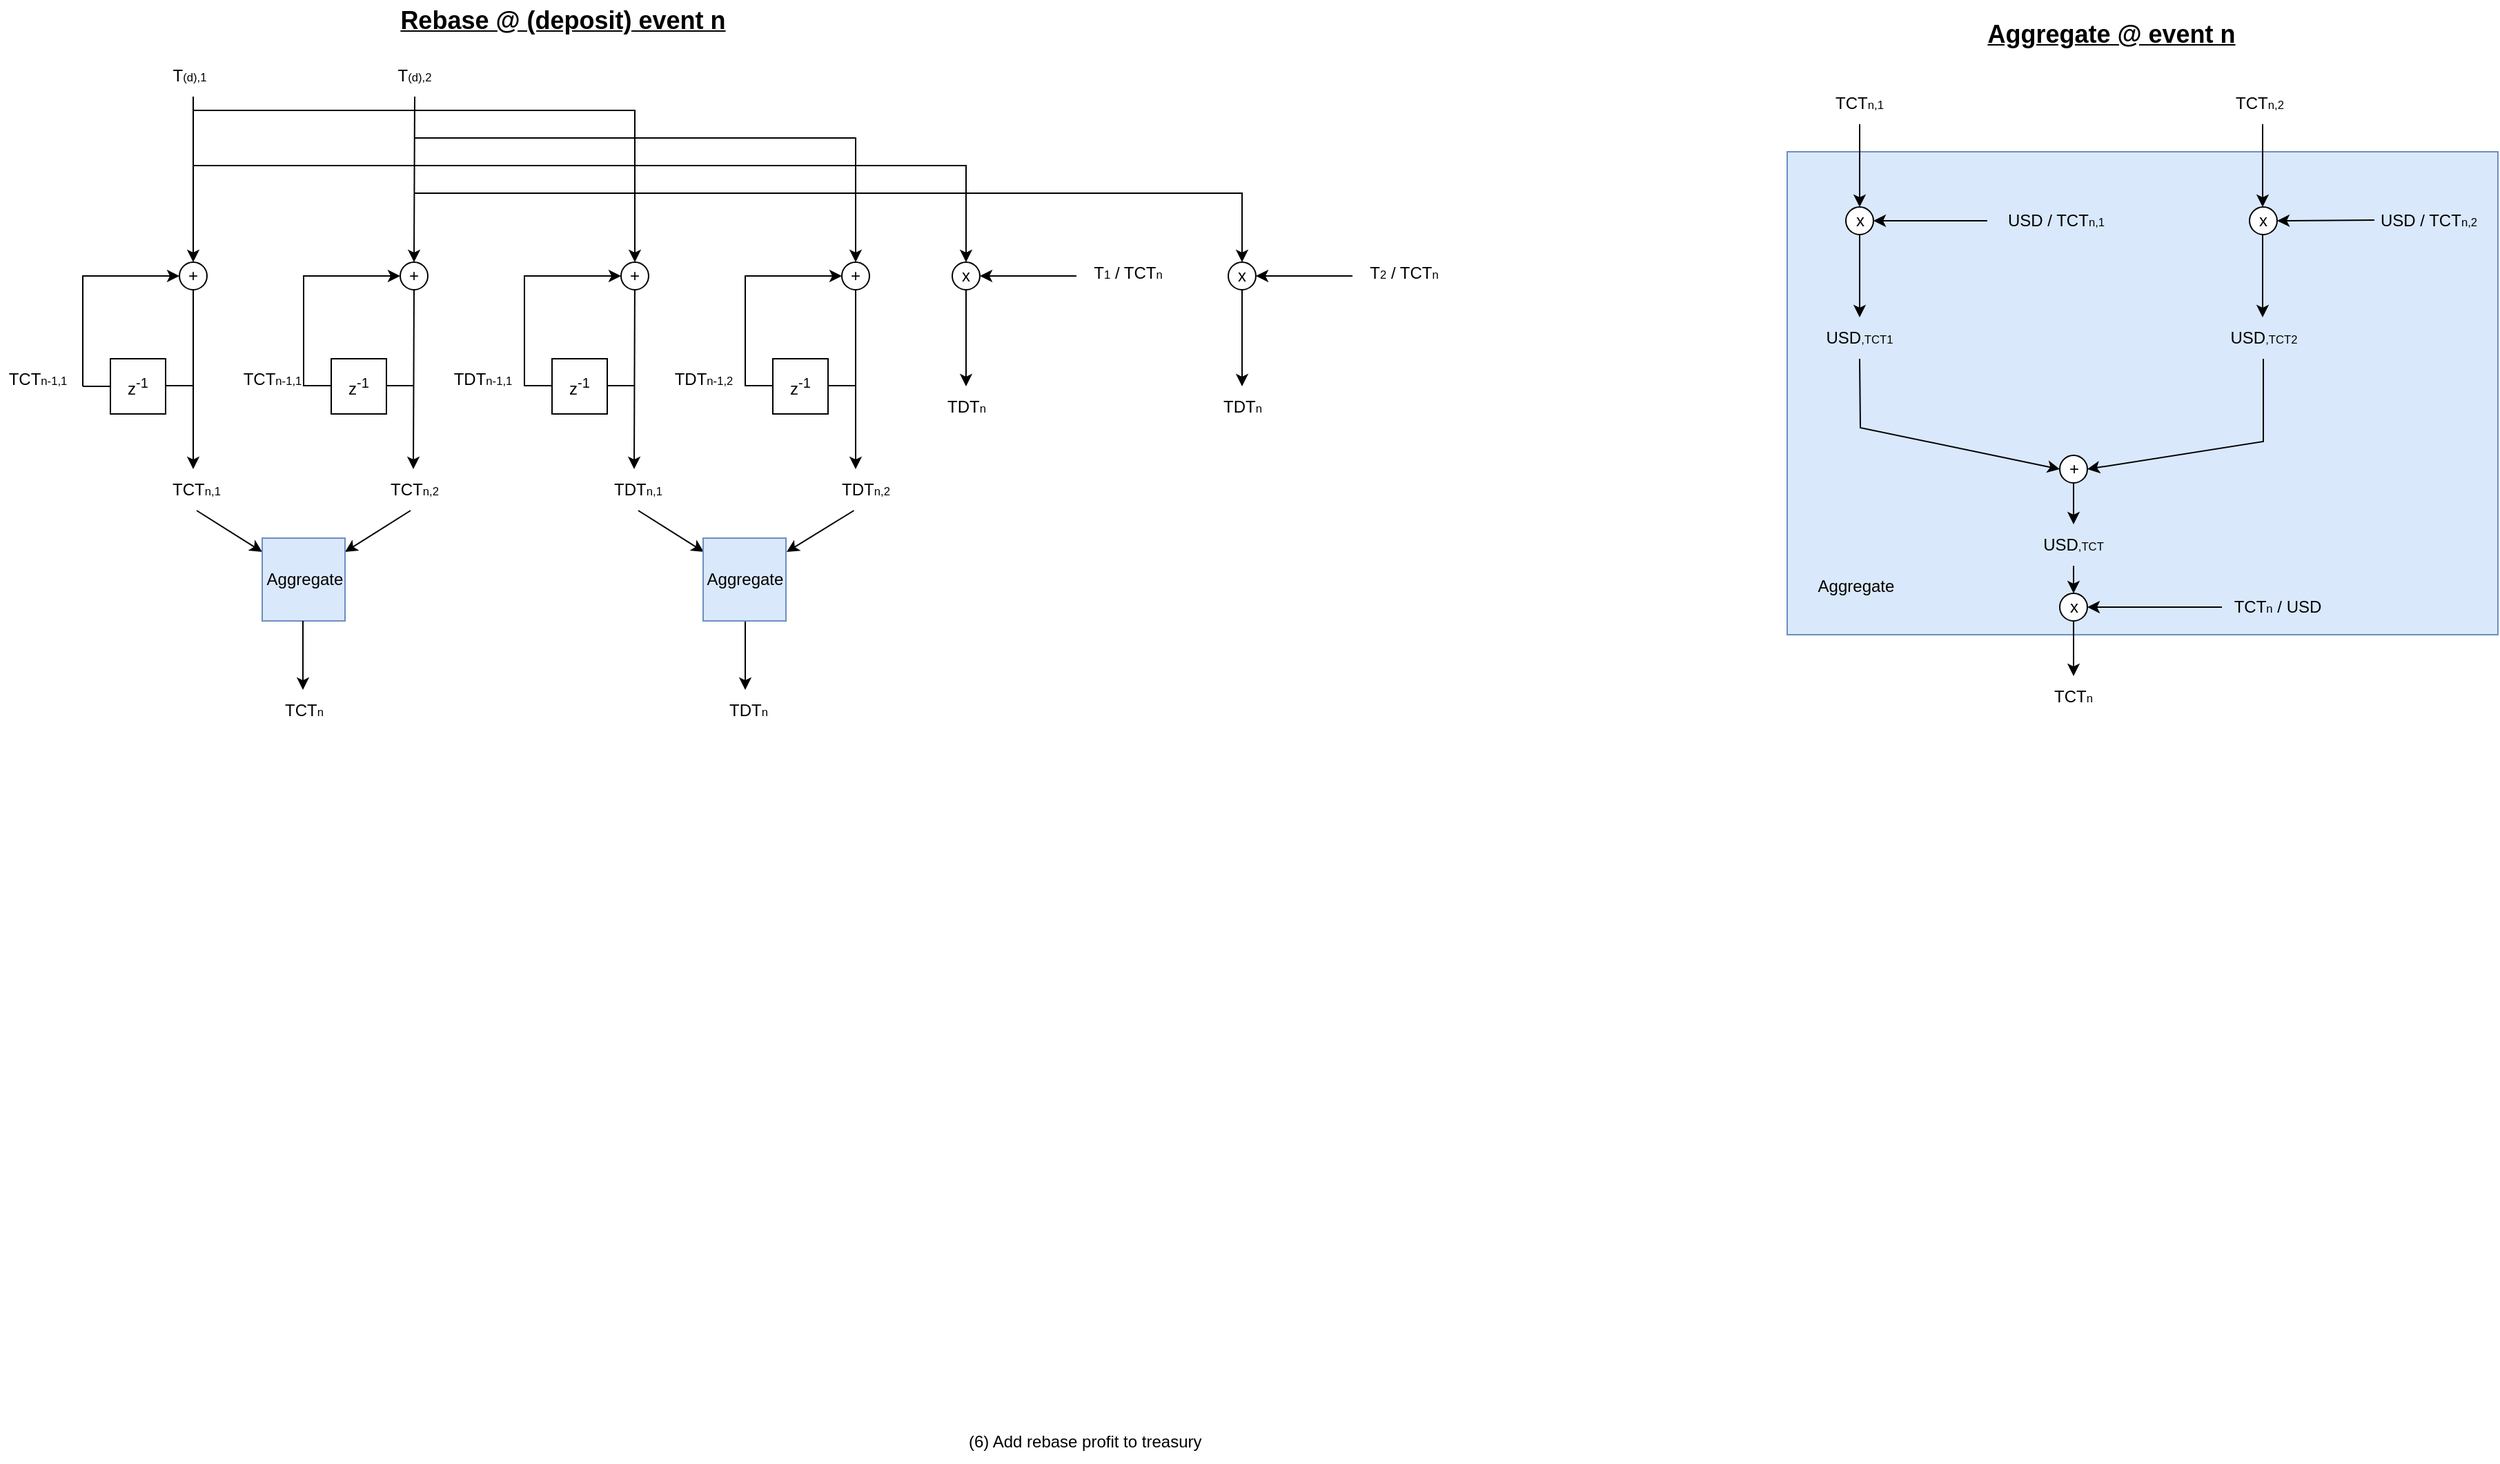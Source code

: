 <mxfile version="17.2.4" type="device"><diagram id="k_kSz5QfTbubcn3Cfkqx" name="Page-1"><mxGraphModel dx="1347" dy="1768" grid="1" gridSize="10" guides="1" tooltips="1" connect="1" arrows="1" fold="1" page="1" pageScale="1" pageWidth="850" pageHeight="1100" math="0" shadow="0"><root><mxCell id="0"/><mxCell id="1" parent="0"/><mxCell id="bpEigcWDNFUQzTFcv4m9-29" value="" style="rounded=0;whiteSpace=wrap;html=1;fillColor=#dae8fc;strokeColor=#6c8ebf;" parent="1" vertex="1"><mxGeometry x="1275" y="70" width="515" height="350" as="geometry"/></mxCell><mxCell id="8IU6oyUJP10RnMhE2JSK-1" value="&lt;b&gt;&lt;font style=&quot;font-size: 18px&quot;&gt;&lt;u&gt;Rebase @ (deposit) event n&lt;/u&gt;&lt;/font&gt;&lt;/b&gt;" style="text;html=1;strokeColor=none;fillColor=none;align=center;verticalAlign=middle;whiteSpace=wrap;rounded=0;" parent="1" vertex="1"><mxGeometry x="222.5" y="-40" width="330" height="30" as="geometry"/></mxCell><mxCell id="8IU6oyUJP10RnMhE2JSK-5" value="+" style="ellipse;whiteSpace=wrap;html=1;aspect=fixed;" parent="1" vertex="1"><mxGeometry x="110" y="150" width="20" height="20" as="geometry"/></mxCell><mxCell id="8IU6oyUJP10RnMhE2JSK-6" value="+" style="ellipse;whiteSpace=wrap;html=1;aspect=fixed;direction=south;" parent="1" vertex="1"><mxGeometry x="270" y="150" width="20" height="20" as="geometry"/></mxCell><mxCell id="8IU6oyUJP10RnMhE2JSK-8" value="+" style="ellipse;whiteSpace=wrap;html=1;aspect=fixed;" parent="1" vertex="1"><mxGeometry x="590" y="150" width="20" height="20" as="geometry"/></mxCell><mxCell id="8IU6oyUJP10RnMhE2JSK-12" value="z&lt;sup&gt;-1&lt;/sup&gt;" style="whiteSpace=wrap;html=1;aspect=fixed;" parent="1" vertex="1"><mxGeometry x="60" y="220" width="40" height="40" as="geometry"/></mxCell><mxCell id="8IU6oyUJP10RnMhE2JSK-14" value="z&lt;sup&gt;-1&lt;/sup&gt;" style="whiteSpace=wrap;html=1;aspect=fixed;" parent="1" vertex="1"><mxGeometry x="220" y="220" width="40" height="40" as="geometry"/></mxCell><mxCell id="8IU6oyUJP10RnMhE2JSK-16" value="z&lt;sup&gt;-1&lt;/sup&gt;" style="whiteSpace=wrap;html=1;aspect=fixed;" parent="1" vertex="1"><mxGeometry x="380" y="220" width="40" height="40" as="geometry"/></mxCell><mxCell id="8IU6oyUJP10RnMhE2JSK-18" value="z&lt;sup&gt;-1&lt;/sup&gt;" style="whiteSpace=wrap;html=1;aspect=fixed;" parent="1" vertex="1"><mxGeometry x="540" y="220" width="40" height="40" as="geometry"/></mxCell><mxCell id="8IU6oyUJP10RnMhE2JSK-19" value="" style="endArrow=classic;html=1;rounded=0;" parent="1" edge="1"><mxGeometry width="50" height="50" relative="1" as="geometry"><mxPoint x="120" y="170" as="sourcePoint"/><mxPoint x="120" y="300" as="targetPoint"/></mxGeometry></mxCell><mxCell id="8IU6oyUJP10RnMhE2JSK-20" value="" style="endArrow=classic;html=1;rounded=0;" parent="1" edge="1"><mxGeometry width="50" height="50" relative="1" as="geometry"><mxPoint x="280" y="170" as="sourcePoint"/><mxPoint x="279.5" y="300" as="targetPoint"/></mxGeometry></mxCell><mxCell id="8IU6oyUJP10RnMhE2JSK-21" value="" style="endArrow=classic;html=1;rounded=0;startArrow=none;" parent="1" source="8IU6oyUJP10RnMhE2JSK-7" edge="1"><mxGeometry width="50" height="50" relative="1" as="geometry"><mxPoint x="440" y="130" as="sourcePoint"/><mxPoint x="439.5" y="300" as="targetPoint"/></mxGeometry></mxCell><mxCell id="8IU6oyUJP10RnMhE2JSK-22" value="" style="endArrow=classic;html=1;rounded=0;exitX=0.5;exitY=1;exitDx=0;exitDy=0;" parent="1" source="8IU6oyUJP10RnMhE2JSK-8" edge="1"><mxGeometry width="50" height="50" relative="1" as="geometry"><mxPoint x="600" y="180" as="sourcePoint"/><mxPoint x="600" y="300" as="targetPoint"/></mxGeometry></mxCell><mxCell id="8IU6oyUJP10RnMhE2JSK-23" value="" style="endArrow=classic;html=1;rounded=0;entryX=0;entryY=0.5;entryDx=0;entryDy=0;" parent="1" target="8IU6oyUJP10RnMhE2JSK-5" edge="1"><mxGeometry width="50" height="50" relative="1" as="geometry"><mxPoint x="40" y="240" as="sourcePoint"/><mxPoint x="40" y="40" as="targetPoint"/><Array as="points"><mxPoint x="40" y="160"/></Array></mxGeometry></mxCell><mxCell id="8IU6oyUJP10RnMhE2JSK-25" value="" style="endArrow=classic;html=1;rounded=0;entryX=0.5;entryY=1;entryDx=0;entryDy=0;" parent="1" target="8IU6oyUJP10RnMhE2JSK-6" edge="1"><mxGeometry width="50" height="50" relative="1" as="geometry"><mxPoint x="200" y="240" as="sourcePoint"/><mxPoint x="270" y="120" as="targetPoint"/><Array as="points"><mxPoint x="200" y="160"/></Array></mxGeometry></mxCell><mxCell id="8IU6oyUJP10RnMhE2JSK-26" value="" style="endArrow=classic;html=1;rounded=0;entryX=0;entryY=0.5;entryDx=0;entryDy=0;" parent="1" target="8IU6oyUJP10RnMhE2JSK-7" edge="1"><mxGeometry width="50" height="50" relative="1" as="geometry"><mxPoint x="360" y="240" as="sourcePoint"/><mxPoint x="430" y="120" as="targetPoint"/><Array as="points"><mxPoint x="360" y="160"/></Array></mxGeometry></mxCell><mxCell id="8IU6oyUJP10RnMhE2JSK-27" value="" style="endArrow=classic;html=1;rounded=0;entryX=0;entryY=0.5;entryDx=0;entryDy=0;" parent="1" target="8IU6oyUJP10RnMhE2JSK-8" edge="1"><mxGeometry width="50" height="50" relative="1" as="geometry"><mxPoint x="520" y="240" as="sourcePoint"/><mxPoint x="590" y="120" as="targetPoint"/><Array as="points"><mxPoint x="520" y="160"/></Array></mxGeometry></mxCell><mxCell id="8IU6oyUJP10RnMhE2JSK-28" value="" style="endArrow=none;html=1;rounded=0;entryX=0;entryY=0.5;entryDx=0;entryDy=0;" parent="1" target="8IU6oyUJP10RnMhE2JSK-12" edge="1"><mxGeometry width="50" height="50" relative="1" as="geometry"><mxPoint x="40" y="240" as="sourcePoint"/><mxPoint x="100" y="310" as="targetPoint"/></mxGeometry></mxCell><mxCell id="8IU6oyUJP10RnMhE2JSK-29" value="" style="endArrow=none;html=1;rounded=0;entryX=0;entryY=0.5;entryDx=0;entryDy=0;" parent="1" edge="1"><mxGeometry width="50" height="50" relative="1" as="geometry"><mxPoint x="100" y="239.5" as="sourcePoint"/><mxPoint x="120" y="239.5" as="targetPoint"/></mxGeometry></mxCell><mxCell id="8IU6oyUJP10RnMhE2JSK-31" value="" style="endArrow=none;html=1;rounded=0;entryX=0;entryY=0.5;entryDx=0;entryDy=0;" parent="1" edge="1"><mxGeometry width="50" height="50" relative="1" as="geometry"><mxPoint x="200" y="239.5" as="sourcePoint"/><mxPoint x="220" y="239.5" as="targetPoint"/></mxGeometry></mxCell><mxCell id="8IU6oyUJP10RnMhE2JSK-32" value="" style="endArrow=none;html=1;rounded=0;entryX=0;entryY=0.5;entryDx=0;entryDy=0;" parent="1" edge="1"><mxGeometry width="50" height="50" relative="1" as="geometry"><mxPoint x="360" y="239.5" as="sourcePoint"/><mxPoint x="380" y="239.5" as="targetPoint"/></mxGeometry></mxCell><mxCell id="8IU6oyUJP10RnMhE2JSK-33" value="" style="endArrow=none;html=1;rounded=0;entryX=0;entryY=0.5;entryDx=0;entryDy=0;" parent="1" edge="1"><mxGeometry width="50" height="50" relative="1" as="geometry"><mxPoint x="420" y="239.5" as="sourcePoint"/><mxPoint x="440" y="239.5" as="targetPoint"/></mxGeometry></mxCell><mxCell id="8IU6oyUJP10RnMhE2JSK-35" value="" style="endArrow=none;html=1;rounded=0;entryX=0;entryY=0.5;entryDx=0;entryDy=0;" parent="1" edge="1"><mxGeometry width="50" height="50" relative="1" as="geometry"><mxPoint x="260" y="239.5" as="sourcePoint"/><mxPoint x="280" y="239.5" as="targetPoint"/></mxGeometry></mxCell><mxCell id="8IU6oyUJP10RnMhE2JSK-37" value="" style="endArrow=none;html=1;rounded=0;entryX=0;entryY=0.5;entryDx=0;entryDy=0;" parent="1" edge="1"><mxGeometry width="50" height="50" relative="1" as="geometry"><mxPoint x="520" y="239.5" as="sourcePoint"/><mxPoint x="540" y="239.5" as="targetPoint"/></mxGeometry></mxCell><mxCell id="8IU6oyUJP10RnMhE2JSK-38" value="" style="endArrow=none;html=1;rounded=0;entryX=0;entryY=0.5;entryDx=0;entryDy=0;" parent="1" edge="1"><mxGeometry width="50" height="50" relative="1" as="geometry"><mxPoint x="580" y="239.5" as="sourcePoint"/><mxPoint x="600" y="239.5" as="targetPoint"/></mxGeometry></mxCell><mxCell id="8IU6oyUJP10RnMhE2JSK-43" value="TDT&lt;span style=&quot;font-size: 8.333px&quot;&gt;n,1&lt;/span&gt;" style="text;html=1;strokeColor=none;fillColor=none;align=center;verticalAlign=middle;whiteSpace=wrap;rounded=0;" parent="1" vertex="1"><mxGeometry x="425" y="300" width="35" height="30" as="geometry"/></mxCell><mxCell id="8IU6oyUJP10RnMhE2JSK-45" value="TDT&lt;span style=&quot;font-size: 8.333px&quot;&gt;n,2&lt;/span&gt;" style="text;html=1;strokeColor=none;fillColor=none;align=center;verticalAlign=middle;whiteSpace=wrap;rounded=0;" parent="1" vertex="1"><mxGeometry x="590" y="300" width="35" height="30" as="geometry"/></mxCell><mxCell id="8IU6oyUJP10RnMhE2JSK-47" value="" style="endArrow=classic;html=1;rounded=0;exitX=0.25;exitY=1;exitDx=0;exitDy=0;" parent="1" source="8IU6oyUJP10RnMhE2JSK-45" edge="1"><mxGeometry width="50" height="50" relative="1" as="geometry"><mxPoint x="620" y="400" as="sourcePoint"/><mxPoint x="550" y="360" as="targetPoint"/></mxGeometry></mxCell><mxCell id="8IU6oyUJP10RnMhE2JSK-51" value="" style="endArrow=classic;html=1;rounded=0;exitX=0.5;exitY=1;exitDx=0;exitDy=0;" parent="1" source="8IU6oyUJP10RnMhE2JSK-43" edge="1"><mxGeometry width="50" height="50" relative="1" as="geometry"><mxPoint x="608.75" y="340" as="sourcePoint"/><mxPoint x="490" y="360" as="targetPoint"/></mxGeometry></mxCell><mxCell id="8IU6oyUJP10RnMhE2JSK-55" value="" style="endArrow=classic;html=1;rounded=0;entryX=0.5;entryY=0;entryDx=0;entryDy=0;" parent="1" edge="1"><mxGeometry width="50" height="50" relative="1" as="geometry"><mxPoint x="520" y="410" as="sourcePoint"/><mxPoint x="520" y="460" as="targetPoint"/></mxGeometry></mxCell><mxCell id="8IU6oyUJP10RnMhE2JSK-56" value="TDT&lt;span style=&quot;font-size: 8.333px&quot;&gt;n&lt;/span&gt;" style="text;html=1;strokeColor=none;fillColor=none;align=center;verticalAlign=middle;whiteSpace=wrap;rounded=0;" parent="1" vertex="1"><mxGeometry x="505" y="460" width="35" height="30" as="geometry"/></mxCell><mxCell id="8IU6oyUJP10RnMhE2JSK-57" value="T&lt;span style=&quot;font-size: 8.333px&quot;&gt;(d),2&lt;/span&gt;" style="text;html=1;strokeColor=none;fillColor=none;align=center;verticalAlign=middle;whiteSpace=wrap;rounded=0;" parent="1" vertex="1"><mxGeometry x="263" width="35" height="30" as="geometry"/></mxCell><mxCell id="8IU6oyUJP10RnMhE2JSK-58" value="T&lt;span style=&quot;font-size: 8.333px&quot;&gt;(d),1&lt;/span&gt;" style="text;html=1;strokeColor=none;fillColor=none;align=center;verticalAlign=middle;whiteSpace=wrap;rounded=0;" parent="1" vertex="1"><mxGeometry x="100" width="35" height="30" as="geometry"/></mxCell><mxCell id="8IU6oyUJP10RnMhE2JSK-59" value="" style="endArrow=classic;html=1;rounded=0;entryX=0.5;entryY=0;entryDx=0;entryDy=0;" parent="1" target="8IU6oyUJP10RnMhE2JSK-5" edge="1"><mxGeometry width="50" height="50" relative="1" as="geometry"><mxPoint x="120" y="30" as="sourcePoint"/><mxPoint x="390" y="60" as="targetPoint"/></mxGeometry></mxCell><mxCell id="8IU6oyUJP10RnMhE2JSK-60" value="" style="endArrow=classic;html=1;rounded=0;entryX=0;entryY=0.5;entryDx=0;entryDy=0;exitX=0.5;exitY=1;exitDx=0;exitDy=0;" parent="1" source="8IU6oyUJP10RnMhE2JSK-57" target="8IU6oyUJP10RnMhE2JSK-6" edge="1"><mxGeometry width="50" height="50" relative="1" as="geometry"><mxPoint x="130" y="80" as="sourcePoint"/><mxPoint x="130" y="120" as="targetPoint"/></mxGeometry></mxCell><mxCell id="8IU6oyUJP10RnMhE2JSK-80" value="TCT&lt;span style=&quot;font-size: 8.333px&quot;&gt;n,2&lt;/span&gt;" style="text;html=1;strokeColor=none;fillColor=none;align=center;verticalAlign=middle;whiteSpace=wrap;rounded=0;" parent="1" vertex="1"><mxGeometry x="253" y="300" width="55" height="30" as="geometry"/></mxCell><mxCell id="8IU6oyUJP10RnMhE2JSK-81" value="TCT&lt;span style=&quot;font-size: 8.333px&quot;&gt;n,1&lt;/span&gt;" style="text;html=1;strokeColor=none;fillColor=none;align=center;verticalAlign=middle;whiteSpace=wrap;rounded=0;" parent="1" vertex="1"><mxGeometry x="95" y="300" width="55" height="30" as="geometry"/></mxCell><mxCell id="8IU6oyUJP10RnMhE2JSK-86" value="" style="endArrow=classic;html=1;rounded=0;" parent="1" edge="1"><mxGeometry width="50" height="50" relative="1" as="geometry"><mxPoint x="277.5" y="330" as="sourcePoint"/><mxPoint x="230" y="360" as="targetPoint"/><Array as="points"/></mxGeometry></mxCell><mxCell id="8IU6oyUJP10RnMhE2JSK-87" value="" style="endArrow=classic;html=1;rounded=0;exitX=0.5;exitY=1;exitDx=0;exitDy=0;" parent="1" source="8IU6oyUJP10RnMhE2JSK-81" edge="1"><mxGeometry width="50" height="50" relative="1" as="geometry"><mxPoint x="110" y="330" as="sourcePoint"/><mxPoint x="170" y="360" as="targetPoint"/><Array as="points"/></mxGeometry></mxCell><mxCell id="8IU6oyUJP10RnMhE2JSK-115" value="(6) Add rebase profit to treasury" style="text;html=1;strokeColor=none;fillColor=none;align=left;verticalAlign=middle;whiteSpace=wrap;rounded=0;" parent="1" vertex="1"><mxGeometry x="680" y="990" width="200" height="30" as="geometry"/></mxCell><mxCell id="8IU6oyUJP10RnMhE2JSK-116" value="TDT&lt;span style=&quot;font-size: 8.333px&quot;&gt;n-1,2&lt;/span&gt;" style="text;html=1;strokeColor=none;fillColor=none;align=center;verticalAlign=middle;whiteSpace=wrap;rounded=0;" parent="1" vertex="1"><mxGeometry x="460" y="220" width="60" height="30" as="geometry"/></mxCell><mxCell id="8IU6oyUJP10RnMhE2JSK-117" value="TDT&lt;span style=&quot;font-size: 8.333px&quot;&gt;n-1,1&lt;/span&gt;" style="text;html=1;strokeColor=none;fillColor=none;align=center;verticalAlign=middle;whiteSpace=wrap;rounded=0;" parent="1" vertex="1"><mxGeometry x="300.5" y="220" width="57.5" height="30" as="geometry"/></mxCell><mxCell id="bpEigcWDNFUQzTFcv4m9-1" value="TCT&lt;span style=&quot;font-size: 8.333px&quot;&gt;n,1&lt;/span&gt;" style="text;html=1;strokeColor=none;fillColor=none;align=center;verticalAlign=middle;whiteSpace=wrap;rounded=0;" parent="1" vertex="1"><mxGeometry x="1300" y="20" width="55" height="30" as="geometry"/></mxCell><mxCell id="bpEigcWDNFUQzTFcv4m9-2" value="TCT&lt;span style=&quot;font-size: 8.333px&quot;&gt;n,2&lt;/span&gt;" style="text;html=1;strokeColor=none;fillColor=none;align=center;verticalAlign=middle;whiteSpace=wrap;rounded=0;" parent="1" vertex="1"><mxGeometry x="1590" y="20" width="55" height="30" as="geometry"/></mxCell><mxCell id="bpEigcWDNFUQzTFcv4m9-3" value="" style="endArrow=classic;html=1;rounded=0;exitX=0.5;exitY=1;exitDx=0;exitDy=0;entryX=0.5;entryY=0;entryDx=0;entryDy=0;" parent="1" source="bpEigcWDNFUQzTFcv4m9-1" target="bpEigcWDNFUQzTFcv4m9-5" edge="1"><mxGeometry width="50" height="50" relative="1" as="geometry"><mxPoint x="957" y="210" as="sourcePoint"/><mxPoint x="958" y="120" as="targetPoint"/></mxGeometry></mxCell><mxCell id="bpEigcWDNFUQzTFcv4m9-5" value="x" style="ellipse;whiteSpace=wrap;html=1;aspect=fixed;" parent="1" vertex="1"><mxGeometry x="1317.5" y="110" width="20" height="20" as="geometry"/></mxCell><mxCell id="bpEigcWDNFUQzTFcv4m9-9" value="" style="endArrow=classic;html=1;rounded=0;entryX=1;entryY=0.5;entryDx=0;entryDy=0;" parent="1" target="bpEigcWDNFUQzTFcv4m9-5" edge="1"><mxGeometry width="50" height="50" relative="1" as="geometry"><mxPoint x="1420" y="120" as="sourcePoint"/><mxPoint x="1100" y="250" as="targetPoint"/></mxGeometry></mxCell><mxCell id="bpEigcWDNFUQzTFcv4m9-11" value="USD / TCT&lt;span style=&quot;font-size: 8.333px&quot;&gt;n,1&lt;/span&gt;" style="text;html=1;strokeColor=none;fillColor=none;align=center;verticalAlign=middle;whiteSpace=wrap;rounded=0;" parent="1" vertex="1"><mxGeometry x="1430" y="105" width="80" height="30" as="geometry"/></mxCell><mxCell id="bpEigcWDNFUQzTFcv4m9-12" value="USD / TCT&lt;span style=&quot;font-size: 8.333px&quot;&gt;n,2&lt;/span&gt;" style="text;html=1;strokeColor=none;fillColor=none;align=center;verticalAlign=middle;whiteSpace=wrap;rounded=0;" parent="1" vertex="1"><mxGeometry x="1700" y="105" width="80" height="30" as="geometry"/></mxCell><mxCell id="bpEigcWDNFUQzTFcv4m9-13" value="USD&lt;span style=&quot;font-size: 8.333px&quot;&gt;,TCT1&lt;/span&gt;" style="text;html=1;strokeColor=none;fillColor=none;align=center;verticalAlign=middle;whiteSpace=wrap;rounded=0;" parent="1" vertex="1"><mxGeometry x="1300" y="190" width="55" height="30" as="geometry"/></mxCell><mxCell id="bpEigcWDNFUQzTFcv4m9-14" value="" style="endArrow=classic;html=1;rounded=0;exitX=0.5;exitY=1;exitDx=0;exitDy=0;entryX=0.5;entryY=0;entryDx=0;entryDy=0;" parent="1" source="bpEigcWDNFUQzTFcv4m9-5" target="bpEigcWDNFUQzTFcv4m9-13" edge="1"><mxGeometry width="50" height="50" relative="1" as="geometry"><mxPoint x="957" y="280" as="sourcePoint"/><mxPoint x="958" y="200" as="targetPoint"/></mxGeometry></mxCell><mxCell id="bpEigcWDNFUQzTFcv4m9-15" value="USD&lt;span style=&quot;font-size: 8.333px&quot;&gt;,TCT2&lt;/span&gt;" style="text;html=1;strokeColor=none;fillColor=none;align=center;verticalAlign=middle;whiteSpace=wrap;rounded=0;" parent="1" vertex="1"><mxGeometry x="1592.5" y="190" width="55" height="30" as="geometry"/></mxCell><mxCell id="bpEigcWDNFUQzTFcv4m9-17" value="" style="endArrow=classic;html=1;rounded=0;exitX=0.5;exitY=1;exitDx=0;exitDy=0;entryX=0;entryY=0.5;entryDx=0;entryDy=0;" parent="1" source="bpEigcWDNFUQzTFcv4m9-13" target="bpEigcWDNFUQzTFcv4m9-19" edge="1"><mxGeometry width="50" height="50" relative="1" as="geometry"><mxPoint x="960" y="360" as="sourcePoint"/><mxPoint x="1470" y="330" as="targetPoint"/><Array as="points"><mxPoint x="1328" y="270"/></Array></mxGeometry></mxCell><mxCell id="bpEigcWDNFUQzTFcv4m9-18" value="" style="endArrow=classic;html=1;rounded=0;exitX=0.5;exitY=1;exitDx=0;exitDy=0;entryX=1;entryY=0.5;entryDx=0;entryDy=0;" parent="1" source="bpEigcWDNFUQzTFcv4m9-15" target="bpEigcWDNFUQzTFcv4m9-19" edge="1"><mxGeometry width="50" height="50" relative="1" as="geometry"><mxPoint x="1230" y="360" as="sourcePoint"/><mxPoint x="1110" y="480" as="targetPoint"/><Array as="points"><mxPoint x="1620" y="280"/></Array></mxGeometry></mxCell><mxCell id="bpEigcWDNFUQzTFcv4m9-19" value="+" style="ellipse;whiteSpace=wrap;html=1;aspect=fixed;" parent="1" vertex="1"><mxGeometry x="1472.5" y="290" width="20" height="20" as="geometry"/></mxCell><mxCell id="bpEigcWDNFUQzTFcv4m9-22" value="x" style="ellipse;whiteSpace=wrap;html=1;aspect=fixed;" parent="1" vertex="1"><mxGeometry x="1472.5" y="390" width="20" height="20" as="geometry"/></mxCell><mxCell id="bpEigcWDNFUQzTFcv4m9-23" value="" style="endArrow=classic;html=1;rounded=0;entryX=1;entryY=0.5;entryDx=0;entryDy=0;" parent="1" target="bpEigcWDNFUQzTFcv4m9-22" edge="1"><mxGeometry width="50" height="50" relative="1" as="geometry"><mxPoint x="1590" y="400" as="sourcePoint"/><mxPoint x="1110" y="550" as="targetPoint"/></mxGeometry></mxCell><mxCell id="bpEigcWDNFUQzTFcv4m9-24" value="TCT&lt;span style=&quot;font-size: 8.333px&quot;&gt;n&lt;/span&gt;&amp;nbsp;/ USD&lt;span style=&quot;color: rgba(0 , 0 , 0 , 0) ; font-family: monospace ; font-size: 0px&quot;&gt;%3CmxGraphModel%3E%3Croot%3E%3CmxCell%20id%3D%220%22%2F%3E%3CmxCell%20id%3D%221%22%20parent%3D%220%22%2F%3E%3CmxCell%20id%3D%222%22%20value%3D%22%26lt%3Bspan%26gt%3BT%26lt%3B%2Fspan%26gt%3B%26lt%3Bspan%20style%3D%26quot%3Bfont-size%3A%208.333px%26quot%3B%26gt%3B1%2CTCT%26lt%3B%2Fspan%26gt%3B%22%20style%3D%22text%3Bhtml%3D1%3BstrokeColor%3Dnone%3BfillColor%3Dnone%3Balign%3Dcenter%3BverticalAlign%3Dmiddle%3BwhiteSpace%3Dwrap%3Brounded%3D0%3B%22%20vertex%3D%221%22%20parent%3D%221%22%3E%3CmxGeometry%20x%3D%22930%22%20y%3D%22200%22%20width%3D%2255%22%20height%3D%2230%22%20as%3D%22geometry%22%2F%3E%3C%2FmxCell%3E%3C%2Froot%3E%3C%2FmxGraphModel%3E&lt;/span&gt;" style="text;html=1;strokeColor=none;fillColor=none;align=center;verticalAlign=middle;whiteSpace=wrap;rounded=0;" parent="1" vertex="1"><mxGeometry x="1592.5" y="387.5" width="75" height="25" as="geometry"/></mxCell><mxCell id="bpEigcWDNFUQzTFcv4m9-25" value="" style="endArrow=classic;html=1;rounded=0;exitX=0.5;exitY=1;exitDx=0;exitDy=0;entryX=0.5;entryY=0;entryDx=0;entryDy=0;" parent="1" source="bpEigcWDNFUQzTFcv4m9-22" target="bpEigcWDNFUQzTFcv4m9-26" edge="1"><mxGeometry width="50" height="50" relative="1" as="geometry"><mxPoint x="1099.5" y="560" as="sourcePoint"/><mxPoint x="1510" y="440" as="targetPoint"/></mxGeometry></mxCell><mxCell id="bpEigcWDNFUQzTFcv4m9-26" value="TCT&lt;span style=&quot;font-size: 8.333px&quot;&gt;n&lt;/span&gt;" style="text;html=1;strokeColor=none;fillColor=none;align=center;verticalAlign=middle;whiteSpace=wrap;rounded=0;" parent="1" vertex="1"><mxGeometry x="1455" y="450" width="55" height="30" as="geometry"/></mxCell><mxCell id="bpEigcWDNFUQzTFcv4m9-30" value="Aggregate" style="text;html=1;strokeColor=none;fillColor=none;align=center;verticalAlign=middle;whiteSpace=wrap;rounded=0;" parent="1" vertex="1"><mxGeometry x="1295" y="370" width="60" height="30" as="geometry"/></mxCell><mxCell id="bpEigcWDNFUQzTFcv4m9-41" value="" style="group" parent="1" vertex="1" connectable="0"><mxGeometry x="489.5" y="350" width="60.5" height="60" as="geometry"/></mxCell><mxCell id="bpEigcWDNFUQzTFcv4m9-42" value="" style="whiteSpace=wrap;html=1;aspect=fixed;fillColor=#dae8fc;strokeColor=#6c8ebf;" parent="bpEigcWDNFUQzTFcv4m9-41" vertex="1"><mxGeometry width="60" height="60" as="geometry"/></mxCell><mxCell id="bpEigcWDNFUQzTFcv4m9-43" value="Aggregate" style="text;html=1;strokeColor=none;fillColor=none;align=center;verticalAlign=middle;whiteSpace=wrap;rounded=0;" parent="bpEigcWDNFUQzTFcv4m9-41" vertex="1"><mxGeometry x="0.5" y="15" width="60" height="30" as="geometry"/></mxCell><mxCell id="8IU6oyUJP10RnMhE2JSK-7" value="+" style="ellipse;whiteSpace=wrap;html=1;aspect=fixed;" parent="1" vertex="1"><mxGeometry x="430" y="150" width="20" height="20" as="geometry"/></mxCell><mxCell id="bpEigcWDNFUQzTFcv4m9-49" value="" style="endArrow=classic;html=1;rounded=0;entryX=0.5;entryY=0;entryDx=0;entryDy=0;" parent="1" target="8IU6oyUJP10RnMhE2JSK-7" edge="1"><mxGeometry width="50" height="50" relative="1" as="geometry"><mxPoint x="120" y="40" as="sourcePoint"/><mxPoint x="530" y="80" as="targetPoint"/><Array as="points"><mxPoint x="440" y="40"/></Array></mxGeometry></mxCell><mxCell id="bpEigcWDNFUQzTFcv4m9-50" value="" style="endArrow=classic;html=1;rounded=0;entryX=0.5;entryY=0;entryDx=0;entryDy=0;" parent="1" target="8IU6oyUJP10RnMhE2JSK-8" edge="1"><mxGeometry width="50" height="50" relative="1" as="geometry"><mxPoint x="280" y="60" as="sourcePoint"/><mxPoint x="660" y="90" as="targetPoint"/><Array as="points"><mxPoint x="600" y="60"/></Array></mxGeometry></mxCell><mxCell id="bpEigcWDNFUQzTFcv4m9-27" value="" style="whiteSpace=wrap;html=1;aspect=fixed;fillColor=#dae8fc;strokeColor=#6c8ebf;" parent="1" vertex="1"><mxGeometry x="170" y="350" width="60" height="60" as="geometry"/></mxCell><mxCell id="bpEigcWDNFUQzTFcv4m9-32" value="" style="group" parent="1" vertex="1" connectable="0"><mxGeometry x="170" y="350" width="60.5" height="60" as="geometry"/></mxCell><mxCell id="bpEigcWDNFUQzTFcv4m9-31" value="Aggregate" style="text;html=1;strokeColor=none;fillColor=none;align=center;verticalAlign=middle;whiteSpace=wrap;rounded=0;" parent="bpEigcWDNFUQzTFcv4m9-32" vertex="1"><mxGeometry x="0.5" y="15" width="60" height="30" as="geometry"/></mxCell><mxCell id="bpEigcWDNFUQzTFcv4m9-68" value="" style="endArrow=classic;html=1;rounded=0;startArrow=none;exitX=0.5;exitY=1;exitDx=0;exitDy=0;" parent="1" source="Pg1NQFQYbPiyuWQu3_U9-23" edge="1"><mxGeometry width="50" height="50" relative="1" as="geometry"><mxPoint x="680.5" y="175" as="sourcePoint"/><mxPoint x="680" y="240" as="targetPoint"/></mxGeometry></mxCell><mxCell id="bpEigcWDNFUQzTFcv4m9-73" value="TCT&lt;span style=&quot;font-size: 8.333px&quot;&gt;n-1,1&lt;/span&gt;" style="text;html=1;strokeColor=none;fillColor=none;align=center;verticalAlign=middle;whiteSpace=wrap;rounded=0;" parent="1" vertex="1"><mxGeometry x="-20" y="220" width="55" height="30" as="geometry"/></mxCell><mxCell id="bpEigcWDNFUQzTFcv4m9-75" value="TCT&lt;span style=&quot;font-size: 8.333px&quot;&gt;n-1,1&lt;/span&gt;" style="text;html=1;strokeColor=none;fillColor=none;align=center;verticalAlign=middle;whiteSpace=wrap;rounded=0;" parent="1" vertex="1"><mxGeometry x="150" y="220" width="55" height="30" as="geometry"/></mxCell><mxCell id="bpEigcWDNFUQzTFcv4m9-7" value="x" style="ellipse;whiteSpace=wrap;html=1;aspect=fixed;" parent="1" vertex="1"><mxGeometry x="1610" y="110" width="20" height="20" as="geometry"/></mxCell><mxCell id="bpEigcWDNFUQzTFcv4m9-84" value="&lt;b&gt;&lt;font style=&quot;font-size: 18px&quot;&gt;&lt;u&gt;Aggregate @ event n&lt;/u&gt;&lt;/font&gt;&lt;/b&gt;" style="text;html=1;strokeColor=none;fillColor=none;align=center;verticalAlign=middle;whiteSpace=wrap;rounded=0;" parent="1" vertex="1"><mxGeometry x="1345" y="-30" width="330" height="30" as="geometry"/></mxCell><mxCell id="Pg1NQFQYbPiyuWQu3_U9-5" value="" style="endArrow=classic;html=1;rounded=0;entryX=0.5;entryY=0;entryDx=0;entryDy=0;" parent="1" edge="1"><mxGeometry width="50" height="50" relative="1" as="geometry"><mxPoint x="199.5" y="410" as="sourcePoint"/><mxPoint x="199.5" y="460" as="targetPoint"/></mxGeometry></mxCell><mxCell id="Pg1NQFQYbPiyuWQu3_U9-6" value="TCT&lt;span style=&quot;font-size: 8.333px&quot;&gt;n&lt;/span&gt;" style="text;html=1;strokeColor=none;fillColor=none;align=center;verticalAlign=middle;whiteSpace=wrap;rounded=0;" parent="1" vertex="1"><mxGeometry x="172.5" y="460" width="55" height="30" as="geometry"/></mxCell><mxCell id="Pg1NQFQYbPiyuWQu3_U9-11" value="" style="endArrow=classic;html=1;rounded=0;entryX=0.5;entryY=0;entryDx=0;entryDy=0;" parent="1" target="Pg1NQFQYbPiyuWQu3_U9-23" edge="1"><mxGeometry width="50" height="50" relative="1" as="geometry"><mxPoint x="120" y="80" as="sourcePoint"/><mxPoint x="780" y="140" as="targetPoint"/><Array as="points"><mxPoint x="680" y="80"/></Array></mxGeometry></mxCell><mxCell id="Pg1NQFQYbPiyuWQu3_U9-12" value="" style="endArrow=classic;html=1;rounded=0;" parent="1" edge="1"><mxGeometry width="50" height="50" relative="1" as="geometry"><mxPoint x="280" y="100" as="sourcePoint"/><mxPoint x="880" y="150" as="targetPoint"/><Array as="points"><mxPoint x="880" y="100"/></Array></mxGeometry></mxCell><mxCell id="Pg1NQFQYbPiyuWQu3_U9-15" value="" style="endArrow=classic;html=1;rounded=0;" parent="1" edge="1"><mxGeometry width="50" height="50" relative="1" as="geometry"><mxPoint x="1700.5" y="119.5" as="sourcePoint"/><mxPoint x="1630" y="120" as="targetPoint"/></mxGeometry></mxCell><mxCell id="Pg1NQFQYbPiyuWQu3_U9-17" value="" style="endArrow=classic;html=1;rounded=0;exitX=0.5;exitY=1;exitDx=0;exitDy=0;entryX=0.5;entryY=0;entryDx=0;entryDy=0;" parent="1" edge="1"><mxGeometry width="50" height="50" relative="1" as="geometry"><mxPoint x="1619.5" y="50" as="sourcePoint"/><mxPoint x="1619.5" y="110" as="targetPoint"/></mxGeometry></mxCell><mxCell id="Pg1NQFQYbPiyuWQu3_U9-18" value="" style="endArrow=classic;html=1;rounded=0;exitX=0.5;exitY=1;exitDx=0;exitDy=0;entryX=0.5;entryY=0;entryDx=0;entryDy=0;" parent="1" edge="1"><mxGeometry width="50" height="50" relative="1" as="geometry"><mxPoint x="1619.5" y="130" as="sourcePoint"/><mxPoint x="1619.5" y="190" as="targetPoint"/></mxGeometry></mxCell><mxCell id="Pg1NQFQYbPiyuWQu3_U9-23" value="x" style="ellipse;whiteSpace=wrap;html=1;aspect=fixed;" parent="1" vertex="1"><mxGeometry x="670" y="150" width="20" height="20" as="geometry"/></mxCell><mxCell id="Pg1NQFQYbPiyuWQu3_U9-25" value="x" style="ellipse;whiteSpace=wrap;html=1;aspect=fixed;" parent="1" vertex="1"><mxGeometry x="870" y="150" width="20" height="20" as="geometry"/></mxCell><mxCell id="Pg1NQFQYbPiyuWQu3_U9-30" value="" style="endArrow=classic;html=1;rounded=0;entryX=1;entryY=0.5;entryDx=0;entryDy=0;" parent="1" target="Pg1NQFQYbPiyuWQu3_U9-23" edge="1"><mxGeometry width="50" height="50" relative="1" as="geometry"><mxPoint x="760" y="160" as="sourcePoint"/><mxPoint x="759.5" y="300" as="targetPoint"/></mxGeometry></mxCell><mxCell id="Pg1NQFQYbPiyuWQu3_U9-31" value="" style="endArrow=classic;html=1;rounded=0;entryX=1;entryY=0.5;entryDx=0;entryDy=0;" parent="1" target="Pg1NQFQYbPiyuWQu3_U9-25" edge="1"><mxGeometry width="50" height="50" relative="1" as="geometry"><mxPoint x="960" y="160" as="sourcePoint"/><mxPoint x="890" y="200" as="targetPoint"/></mxGeometry></mxCell><mxCell id="Pg1NQFQYbPiyuWQu3_U9-33" value="" style="endArrow=classic;html=1;rounded=0;startArrow=none;exitX=0.5;exitY=1;exitDx=0;exitDy=0;" parent="1" source="Pg1NQFQYbPiyuWQu3_U9-25" edge="1"><mxGeometry width="50" height="50" relative="1" as="geometry"><mxPoint x="860" y="180" as="sourcePoint"/><mxPoint x="880" y="240" as="targetPoint"/></mxGeometry></mxCell><mxCell id="Pg1NQFQYbPiyuWQu3_U9-34" value="T&lt;span style=&quot;font-size: 8.333px&quot;&gt;1&lt;/span&gt;&amp;nbsp;/ TCT&lt;span style=&quot;font-size: 8.333px&quot;&gt;n&lt;/span&gt;&lt;span style=&quot;color: rgba(0 , 0 , 0 , 0) ; font-family: monospace ; font-size: 0px&quot;&gt;%3CmxGraphModel%3E%3Croot%3E%3CmxCell%20id%3D%220%22%2F%3E%3CmxCell%20id%3D%221%22%20parent%3D%220%22%2F%3E%3CmxCell%20id%3D%222%22%20value%3D%22%26lt%3Bspan%26gt%3BT%26lt%3B%2Fspan%26gt%3B%26lt%3Bspan%20style%3D%26quot%3Bfont-size%3A%208.333px%26quot%3B%26gt%3B1%2CTCT%26lt%3B%2Fspan%26gt%3B%22%20style%3D%22text%3Bhtml%3D1%3BstrokeColor%3Dnone%3BfillColor%3Dnone%3Balign%3Dcenter%3BverticalAlign%3Dmiddle%3BwhiteSpace%3Dwrap%3Brounded%3D0%3B%22%20vertex%3D%221%22%20parent%3D%221%22%3E%3CmxGeometry%20x%3D%22930%22%20y%3D%22200%22%20width%3D%2255%22%20height%3D%2230%22%20as%3D%22geometry%22%2F%3E%3C%2FmxCell%3E%3C%2Froot%3E%3C%2FmxGraphModel%3E&lt;/span&gt;" style="text;html=1;strokeColor=none;fillColor=none;align=center;verticalAlign=middle;whiteSpace=wrap;rounded=0;" parent="1" vertex="1"><mxGeometry x="750" y="145" width="95" height="25" as="geometry"/></mxCell><mxCell id="Pg1NQFQYbPiyuWQu3_U9-37" value="TDT&lt;span style=&quot;font-size: 8.333px&quot;&gt;n&lt;/span&gt;" style="text;html=1;strokeColor=none;fillColor=none;align=center;verticalAlign=middle;whiteSpace=wrap;rounded=0;" parent="1" vertex="1"><mxGeometry x="662.5" y="240" width="35" height="30" as="geometry"/></mxCell><mxCell id="Pg1NQFQYbPiyuWQu3_U9-38" value="TDT&lt;span style=&quot;font-size: 8.333px&quot;&gt;n&lt;/span&gt;" style="text;html=1;strokeColor=none;fillColor=none;align=center;verticalAlign=middle;whiteSpace=wrap;rounded=0;" parent="1" vertex="1"><mxGeometry x="862.5" y="240" width="35" height="30" as="geometry"/></mxCell><mxCell id="Pg1NQFQYbPiyuWQu3_U9-39" value="T&lt;span style=&quot;font-size: 8.333px&quot;&gt;2&lt;/span&gt;&amp;nbsp;/ TCT&lt;span style=&quot;font-size: 8.333px&quot;&gt;n&lt;/span&gt;&lt;span style=&quot;color: rgba(0 , 0 , 0 , 0) ; font-family: monospace ; font-size: 0px&quot;&gt;%3CmxGraphModel%3E%3Croot%3E%3CmxCell%20id%3D%220%22%2F%3E%3CmxCell%20id%3D%221%22%20parent%3D%220%22%2F%3E%3CmxCell%20id%3D%222%22%20value%3D%22%26lt%3Bspan%26gt%3BT%26lt%3B%2Fspan%26gt%3B%26lt%3Bspan%20style%3D%26quot%3Bfont-size%3A%208.333px%26quot%3B%26gt%3B1%2CTCT%26lt%3B%2Fspan%26gt%3B%22%20style%3D%22text%3Bhtml%3D1%3BstrokeColor%3Dnone%3BfillColor%3Dnone%3Balign%3Dcenter%3BverticalAlign%3Dmiddle%3BwhiteSpace%3Dwrap%3Brounded%3D0%3B%22%20vertex%3D%221%22%20parent%3D%221%22%3E%3CmxGeometry%20x%3D%22930%22%20y%3D%22200%22%20width%3D%2255%22%20height%3D%2230%22%20as%3D%22geometry%22%2F%3E%3C%2FmxCell%3E%3C%2Froot%3E%3C%2FmxGraphModel%3E&lt;/span&gt;" style="text;html=1;strokeColor=none;fillColor=none;align=center;verticalAlign=middle;whiteSpace=wrap;rounded=0;" parent="1" vertex="1"><mxGeometry x="950" y="145" width="95" height="25" as="geometry"/></mxCell><mxCell id="M_lDDy5tcYrXKnPyMTJN-1" value="USD&lt;span style=&quot;font-size: 8.333px&quot;&gt;,TCT&lt;/span&gt;" style="text;html=1;strokeColor=none;fillColor=none;align=center;verticalAlign=middle;whiteSpace=wrap;rounded=0;" vertex="1" parent="1"><mxGeometry x="1455" y="340" width="55" height="30" as="geometry"/></mxCell><mxCell id="M_lDDy5tcYrXKnPyMTJN-2" value="" style="endArrow=classic;html=1;rounded=0;exitX=0.5;exitY=1;exitDx=0;exitDy=0;entryX=0.5;entryY=0;entryDx=0;entryDy=0;" edge="1" parent="1" source="bpEigcWDNFUQzTFcv4m9-19" target="M_lDDy5tcYrXKnPyMTJN-1"><mxGeometry width="50" height="50" relative="1" as="geometry"><mxPoint x="1542.5" y="350" as="sourcePoint"/><mxPoint x="1592.5" y="300" as="targetPoint"/></mxGeometry></mxCell><mxCell id="M_lDDy5tcYrXKnPyMTJN-3" value="" style="endArrow=classic;html=1;rounded=0;exitX=0.5;exitY=1;exitDx=0;exitDy=0;entryX=0.5;entryY=0;entryDx=0;entryDy=0;" edge="1" parent="1" source="M_lDDy5tcYrXKnPyMTJN-1" target="bpEigcWDNFUQzTFcv4m9-22"><mxGeometry width="50" height="50" relative="1" as="geometry"><mxPoint x="1580" y="360" as="sourcePoint"/><mxPoint x="1630" y="310" as="targetPoint"/></mxGeometry></mxCell></root></mxGraphModel></diagram></mxfile>